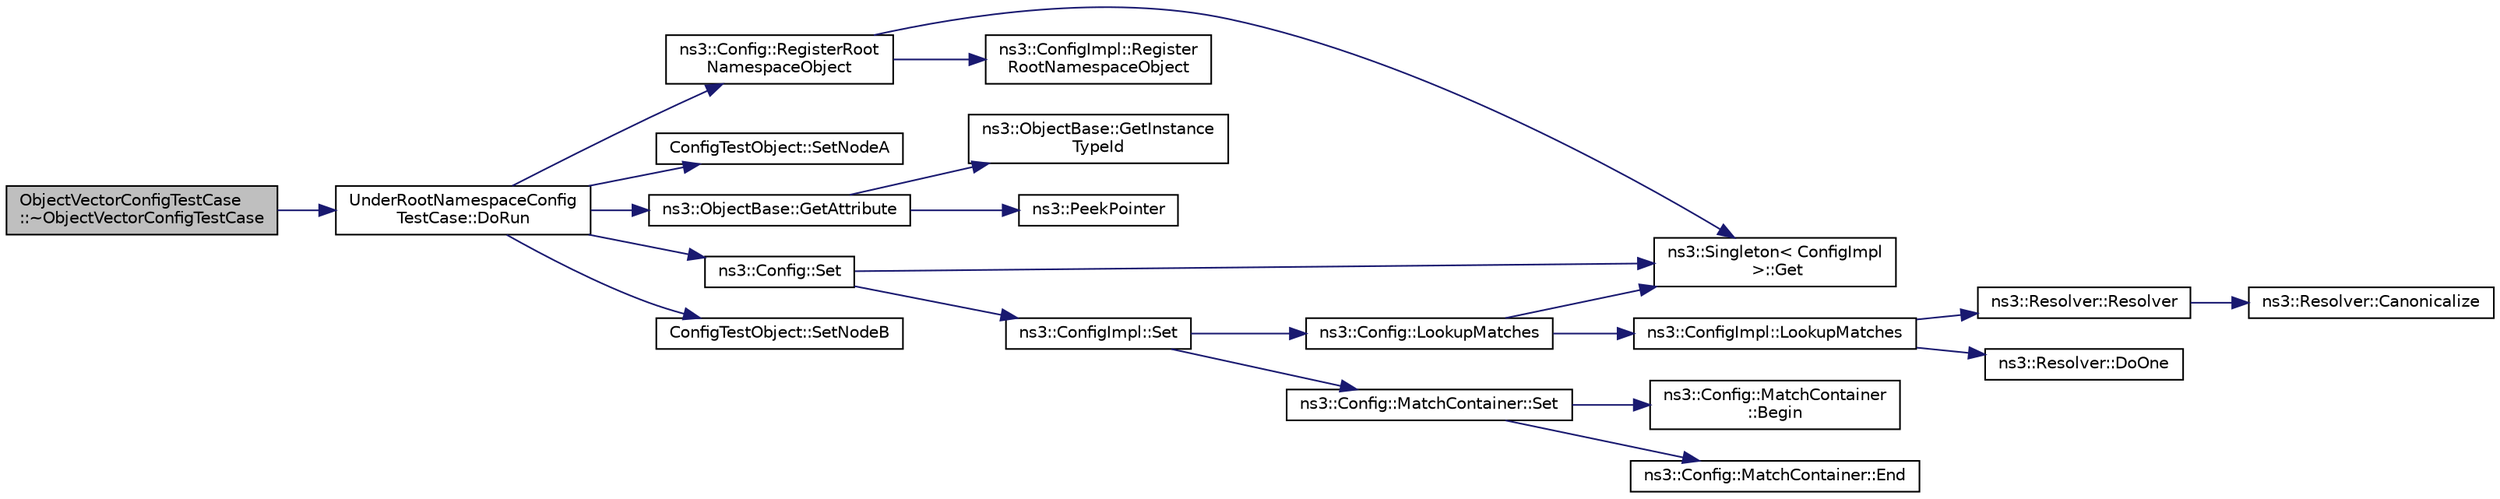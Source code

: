 digraph "ObjectVectorConfigTestCase::~ObjectVectorConfigTestCase"
{
  edge [fontname="Helvetica",fontsize="10",labelfontname="Helvetica",labelfontsize="10"];
  node [fontname="Helvetica",fontsize="10",shape=record];
  rankdir="LR";
  Node1 [label="ObjectVectorConfigTestCase\l::~ObjectVectorConfigTestCase",height=0.2,width=0.4,color="black", fillcolor="grey75", style="filled", fontcolor="black"];
  Node1 -> Node2 [color="midnightblue",fontsize="10",style="solid"];
  Node2 [label="UnderRootNamespaceConfig\lTestCase::DoRun",height=0.2,width=0.4,color="black", fillcolor="white", style="filled",URL="$db/df8/classUnderRootNamespaceConfigTestCase.html#af551e62fce477d98e1d7575224177b65",tooltip="Implementation to actually run this TestCase. "];
  Node2 -> Node3 [color="midnightblue",fontsize="10",style="solid"];
  Node3 [label="ns3::Config::RegisterRoot\lNamespaceObject",height=0.2,width=0.4,color="black", fillcolor="white", style="filled",URL="$d1/d44/group__config.html#gadf663c596f54bed678e83cccd4e3d9d5"];
  Node3 -> Node4 [color="midnightblue",fontsize="10",style="solid"];
  Node4 [label="ns3::Singleton\< ConfigImpl\l \>::Get",height=0.2,width=0.4,color="black", fillcolor="white", style="filled",URL="$d8/d77/classns3_1_1Singleton.html#a80a2cd3c25a27ea72add7a9f7a141ffa"];
  Node3 -> Node5 [color="midnightblue",fontsize="10",style="solid"];
  Node5 [label="ns3::ConfigImpl::Register\lRootNamespaceObject",height=0.2,width=0.4,color="black", fillcolor="white", style="filled",URL="$d1/dbd/classns3_1_1ConfigImpl.html#a09ad253d834e9c8a6fd806bec303c29c"];
  Node2 -> Node6 [color="midnightblue",fontsize="10",style="solid"];
  Node6 [label="ConfigTestObject::SetNodeA",height=0.2,width=0.4,color="black", fillcolor="white", style="filled",URL="$d1/de0/classConfigTestObject.html#aa1f3fc0f4e345021d93d6f3704eae58a"];
  Node2 -> Node7 [color="midnightblue",fontsize="10",style="solid"];
  Node7 [label="ns3::ObjectBase::GetAttribute",height=0.2,width=0.4,color="black", fillcolor="white", style="filled",URL="$d2/dac/classns3_1_1ObjectBase.html#a895d1de2f96063d0e0fd78463e7a7e30"];
  Node7 -> Node8 [color="midnightblue",fontsize="10",style="solid"];
  Node8 [label="ns3::ObjectBase::GetInstance\lTypeId",height=0.2,width=0.4,color="black", fillcolor="white", style="filled",URL="$d2/dac/classns3_1_1ObjectBase.html#abe5b43a6f5b99a92a4c3122db31f06fb"];
  Node7 -> Node9 [color="midnightblue",fontsize="10",style="solid"];
  Node9 [label="ns3::PeekPointer",height=0.2,width=0.4,color="black", fillcolor="white", style="filled",URL="$d7/d2e/namespacens3.html#af2a7557fe9afdd98d8f6f8f6e412cf5a"];
  Node2 -> Node10 [color="midnightblue",fontsize="10",style="solid"];
  Node10 [label="ns3::Config::Set",height=0.2,width=0.4,color="black", fillcolor="white", style="filled",URL="$d1/d44/group__config.html#gadce03667ec621d64ce4aace85d9bcfd0"];
  Node10 -> Node4 [color="midnightblue",fontsize="10",style="solid"];
  Node10 -> Node11 [color="midnightblue",fontsize="10",style="solid"];
  Node11 [label="ns3::ConfigImpl::Set",height=0.2,width=0.4,color="black", fillcolor="white", style="filled",URL="$d1/dbd/classns3_1_1ConfigImpl.html#ae9a4dc1fdb7e45839c1e129298f54542"];
  Node11 -> Node12 [color="midnightblue",fontsize="10",style="solid"];
  Node12 [label="ns3::Config::LookupMatches",height=0.2,width=0.4,color="black", fillcolor="white", style="filled",URL="$d1/d44/group__config.html#ga74aeb63f8f50b4a98043351552ef7db6"];
  Node12 -> Node4 [color="midnightblue",fontsize="10",style="solid"];
  Node12 -> Node13 [color="midnightblue",fontsize="10",style="solid"];
  Node13 [label="ns3::ConfigImpl::LookupMatches",height=0.2,width=0.4,color="black", fillcolor="white", style="filled",URL="$d1/dbd/classns3_1_1ConfigImpl.html#a15729299768695aa09a7ac0ba2c3b7e9"];
  Node13 -> Node14 [color="midnightblue",fontsize="10",style="solid"];
  Node14 [label="ns3::Resolver::Resolver",height=0.2,width=0.4,color="black", fillcolor="white", style="filled",URL="$d4/dc4/classns3_1_1Resolver.html#aacc39f1f92a6a127e71210936f7f7d35"];
  Node14 -> Node15 [color="midnightblue",fontsize="10",style="solid"];
  Node15 [label="ns3::Resolver::Canonicalize",height=0.2,width=0.4,color="black", fillcolor="white", style="filled",URL="$d4/dc4/classns3_1_1Resolver.html#a17e3b2dbd56da7d36782f3926713b48f"];
  Node13 -> Node16 [color="midnightblue",fontsize="10",style="solid"];
  Node16 [label="ns3::Resolver::DoOne",height=0.2,width=0.4,color="black", fillcolor="white", style="filled",URL="$d4/dc4/classns3_1_1Resolver.html#afba9f35df8976f26b6de7be7350a49d4"];
  Node11 -> Node17 [color="midnightblue",fontsize="10",style="solid"];
  Node17 [label="ns3::Config::MatchContainer::Set",height=0.2,width=0.4,color="black", fillcolor="white", style="filled",URL="$d5/d7e/classns3_1_1Config_1_1MatchContainer.html#a4d946efb9907c1625581617402274fa3"];
  Node17 -> Node18 [color="midnightblue",fontsize="10",style="solid"];
  Node18 [label="ns3::Config::MatchContainer\l::Begin",height=0.2,width=0.4,color="black", fillcolor="white", style="filled",URL="$d5/d7e/classns3_1_1Config_1_1MatchContainer.html#a2e43e17fd626a590ec5f53e6fea4fcbd"];
  Node17 -> Node19 [color="midnightblue",fontsize="10",style="solid"];
  Node19 [label="ns3::Config::MatchContainer::End",height=0.2,width=0.4,color="black", fillcolor="white", style="filled",URL="$d5/d7e/classns3_1_1Config_1_1MatchContainer.html#a2d1d324e932a984033ffdf1a61784d9c"];
  Node2 -> Node20 [color="midnightblue",fontsize="10",style="solid"];
  Node20 [label="ConfigTestObject::SetNodeB",height=0.2,width=0.4,color="black", fillcolor="white", style="filled",URL="$d1/de0/classConfigTestObject.html#a4bbf3c248c741e2f0840c3db3a88ad5c"];
}
